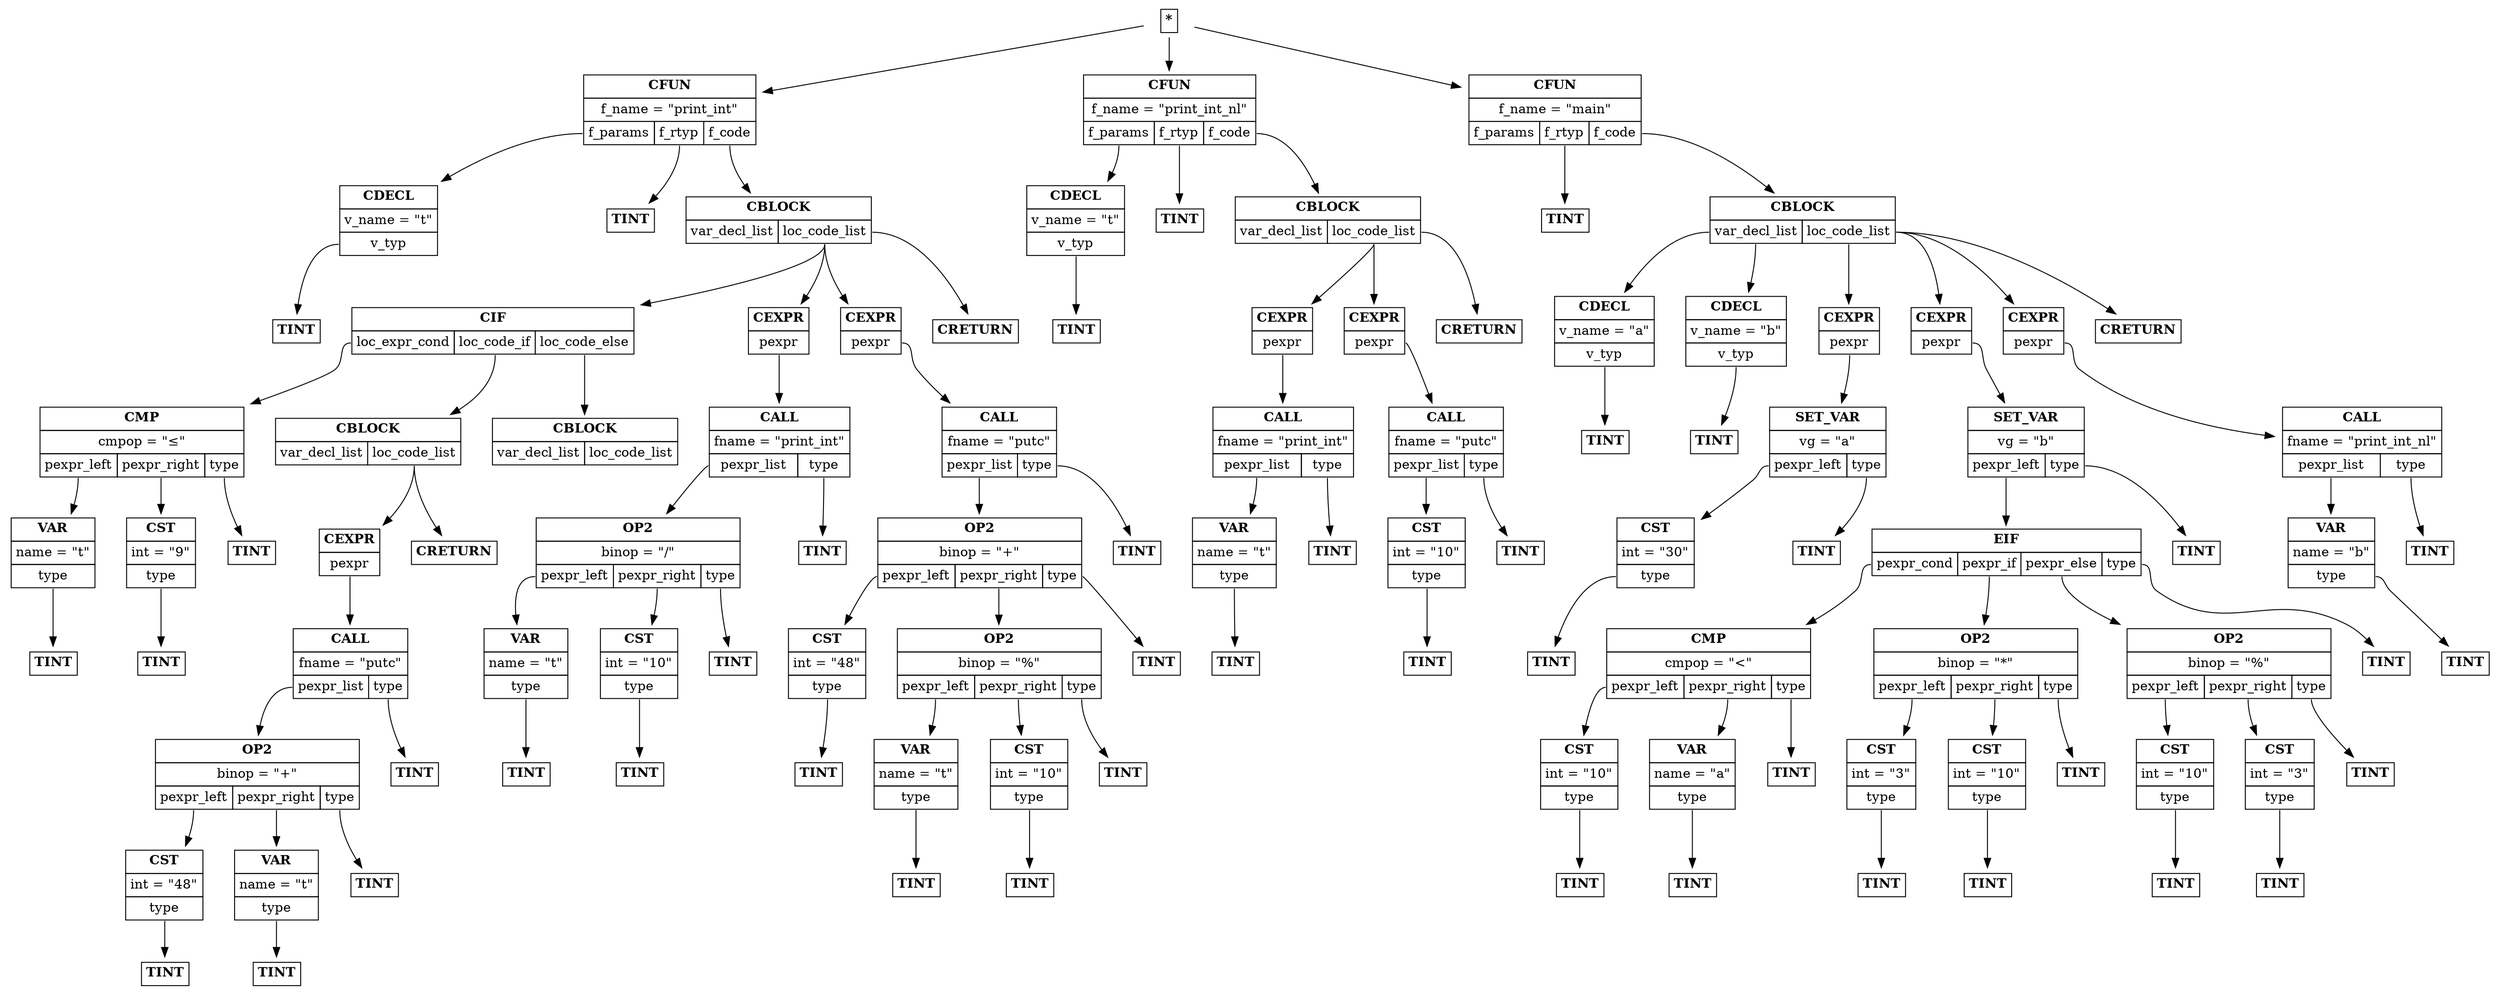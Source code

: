 digraph ast {
node [shape=plaintext];
root [label=<<table border='0' cellborder='1' cellspacing='0' cellpadding='4'><tr ><td colspan = '1'><b >*</b></td></tr></table>>]
CFUN_1 [label=<<table border='0' cellborder='1' cellspacing='0' cellpadding='4'><tr ><td colspan = '3'><b >CFUN</b></td></tr><tr ><td colspan = '3'>f_name = "print_int"</td></tr><tr ><td port='f_params'>f_params</td><td port='f_rtyp'>f_rtyp</td><td port='f_code'>f_code</td></tr></table>>]
root -> CFUN_1
CDECL_2 [label=<<table border='0' cellborder='1' cellspacing='0' cellpadding='4'><tr ><td colspan = '1'><b >CDECL</b></td></tr><tr ><td colspan = '1'>v_name = "t"</td></tr><tr ><td port='v_typ'>v_typ</td></tr></table>>]
CFUN_1:f_params -> CDECL_2
TINT_3 [label=<<table border='0' cellborder='1' cellspacing='0' cellpadding='4'><tr ><td colspan = '1'><b >TINT</b></td></tr></table>>]
CDECL_2:v_typ -> TINT_3
TINT_4 [label=<<table border='0' cellborder='1' cellspacing='0' cellpadding='4'><tr ><td colspan = '1'><b >TINT</b></td></tr></table>>]
CFUN_1:f_rtyp -> TINT_4
CBLOCK_5 [label=<<table border='0' cellborder='1' cellspacing='0' cellpadding='4'><tr ><td colspan = '2'><b >CBLOCK</b></td></tr><tr ><td port='var_decl_list'>var_decl_list</td><td port='loc_code_list'>loc_code_list</td></tr></table>>]
CFUN_1:f_code -> CBLOCK_5
CIF_6 [label=<<table border='0' cellborder='1' cellspacing='0' cellpadding='4'><tr ><td colspan = '3'><b >CIF</b></td></tr><tr ><td port='loc_expr_cond'>loc_expr_cond</td><td port='loc_code_if'>loc_code_if</td><td port='loc_code_else'>loc_code_else</td></tr></table>>]
CBLOCK_5:loc_code_list -> CIF_6
CMP_7 [label=<<table border='0' cellborder='1' cellspacing='0' cellpadding='4'><tr ><td colspan = '3'><b >CMP</b></td></tr><tr ><td colspan = '3'>cmpop = "&le;"</td></tr><tr ><td port='pexpr_left'>pexpr_left</td><td port='pexpr_right'>pexpr_right</td><td port='type'>type</td></tr></table>>]
CIF_6:loc_expr_cond -> CMP_7
VAR_8 [label=<<table border='0' cellborder='1' cellspacing='0' cellpadding='4'><tr ><td colspan = '1'><b >VAR</b></td></tr><tr ><td colspan = '1'>name = "t"</td></tr><tr ><td port='type'>type</td></tr></table>>]
CMP_7:pexpr_left -> VAR_8
TINT_9 [label=<<table border='0' cellborder='1' cellspacing='0' cellpadding='4'><tr ><td colspan = '1'><b >TINT</b></td></tr></table>>]
VAR_8:type -> TINT_9
CST_10 [label=<<table border='0' cellborder='1' cellspacing='0' cellpadding='4'><tr ><td colspan = '1'><b >CST</b></td></tr><tr ><td colspan = '1'>int = "9"</td></tr><tr ><td port='type'>type</td></tr></table>>]
CMP_7:pexpr_right -> CST_10
TINT_11 [label=<<table border='0' cellborder='1' cellspacing='0' cellpadding='4'><tr ><td colspan = '1'><b >TINT</b></td></tr></table>>]
CST_10:type -> TINT_11
TINT_12 [label=<<table border='0' cellborder='1' cellspacing='0' cellpadding='4'><tr ><td colspan = '1'><b >TINT</b></td></tr></table>>]
CMP_7:type -> TINT_12
CBLOCK_13 [label=<<table border='0' cellborder='1' cellspacing='0' cellpadding='4'><tr ><td colspan = '2'><b >CBLOCK</b></td></tr><tr ><td port='var_decl_list'>var_decl_list</td><td port='loc_code_list'>loc_code_list</td></tr></table>>]
CIF_6:loc_code_if -> CBLOCK_13
CEXPR_14 [label=<<table border='0' cellborder='1' cellspacing='0' cellpadding='4'><tr ><td colspan = '1'><b >CEXPR</b></td></tr><tr ><td port='pexpr'>pexpr</td></tr></table>>]
CBLOCK_13:loc_code_list -> CEXPR_14
CALL_15 [label=<<table border='0' cellborder='1' cellspacing='0' cellpadding='4'><tr ><td colspan = '2'><b >CALL</b></td></tr><tr ><td colspan = '2'>fname = "putc"</td></tr><tr ><td port='pexpr_list'>pexpr_list</td><td port='type'>type</td></tr></table>>]
CEXPR_14:pexpr -> CALL_15
OP2_16 [label=<<table border='0' cellborder='1' cellspacing='0' cellpadding='4'><tr ><td colspan = '3'><b >OP2</b></td></tr><tr ><td colspan = '3'>binop = "+"</td></tr><tr ><td port='pexpr_left'>pexpr_left</td><td port='pexpr_right'>pexpr_right</td><td port='type'>type</td></tr></table>>]
CALL_15:pexpr_list -> OP2_16
CST_17 [label=<<table border='0' cellborder='1' cellspacing='0' cellpadding='4'><tr ><td colspan = '1'><b >CST</b></td></tr><tr ><td colspan = '1'>int = "48"</td></tr><tr ><td port='type'>type</td></tr></table>>]
OP2_16:pexpr_left -> CST_17
TINT_18 [label=<<table border='0' cellborder='1' cellspacing='0' cellpadding='4'><tr ><td colspan = '1'><b >TINT</b></td></tr></table>>]
CST_17:type -> TINT_18
VAR_19 [label=<<table border='0' cellborder='1' cellspacing='0' cellpadding='4'><tr ><td colspan = '1'><b >VAR</b></td></tr><tr ><td colspan = '1'>name = "t"</td></tr><tr ><td port='type'>type</td></tr></table>>]
OP2_16:pexpr_right -> VAR_19
TINT_20 [label=<<table border='0' cellborder='1' cellspacing='0' cellpadding='4'><tr ><td colspan = '1'><b >TINT</b></td></tr></table>>]
VAR_19:type -> TINT_20
TINT_21 [label=<<table border='0' cellborder='1' cellspacing='0' cellpadding='4'><tr ><td colspan = '1'><b >TINT</b></td></tr></table>>]
OP2_16:type -> TINT_21
TINT_22 [label=<<table border='0' cellborder='1' cellspacing='0' cellpadding='4'><tr ><td colspan = '1'><b >TINT</b></td></tr></table>>]
CALL_15:type -> TINT_22
CRETURN_23 [label=<<table border='0' cellborder='1' cellspacing='0' cellpadding='4'><tr ><td colspan = '1'><b >CRETURN</b></td></tr></table>>]
CBLOCK_13:loc_code_list -> CRETURN_23
CBLOCK_24 [label=<<table border='0' cellborder='1' cellspacing='0' cellpadding='4'><tr ><td colspan = '2'><b >CBLOCK</b></td></tr><tr ><td port='var_decl_list'>var_decl_list</td><td port='loc_code_list'>loc_code_list</td></tr></table>>]
CIF_6:loc_code_else -> CBLOCK_24
CEXPR_25 [label=<<table border='0' cellborder='1' cellspacing='0' cellpadding='4'><tr ><td colspan = '1'><b >CEXPR</b></td></tr><tr ><td port='pexpr'>pexpr</td></tr></table>>]
CBLOCK_5:loc_code_list -> CEXPR_25
CALL_26 [label=<<table border='0' cellborder='1' cellspacing='0' cellpadding='4'><tr ><td colspan = '2'><b >CALL</b></td></tr><tr ><td colspan = '2'>fname = "print_int"</td></tr><tr ><td port='pexpr_list'>pexpr_list</td><td port='type'>type</td></tr></table>>]
CEXPR_25:pexpr -> CALL_26
OP2_27 [label=<<table border='0' cellborder='1' cellspacing='0' cellpadding='4'><tr ><td colspan = '3'><b >OP2</b></td></tr><tr ><td colspan = '3'>binop = "/"</td></tr><tr ><td port='pexpr_left'>pexpr_left</td><td port='pexpr_right'>pexpr_right</td><td port='type'>type</td></tr></table>>]
CALL_26:pexpr_list -> OP2_27
VAR_28 [label=<<table border='0' cellborder='1' cellspacing='0' cellpadding='4'><tr ><td colspan = '1'><b >VAR</b></td></tr><tr ><td colspan = '1'>name = "t"</td></tr><tr ><td port='type'>type</td></tr></table>>]
OP2_27:pexpr_left -> VAR_28
TINT_29 [label=<<table border='0' cellborder='1' cellspacing='0' cellpadding='4'><tr ><td colspan = '1'><b >TINT</b></td></tr></table>>]
VAR_28:type -> TINT_29
CST_30 [label=<<table border='0' cellborder='1' cellspacing='0' cellpadding='4'><tr ><td colspan = '1'><b >CST</b></td></tr><tr ><td colspan = '1'>int = "10"</td></tr><tr ><td port='type'>type</td></tr></table>>]
OP2_27:pexpr_right -> CST_30
TINT_31 [label=<<table border='0' cellborder='1' cellspacing='0' cellpadding='4'><tr ><td colspan = '1'><b >TINT</b></td></tr></table>>]
CST_30:type -> TINT_31
TINT_32 [label=<<table border='0' cellborder='1' cellspacing='0' cellpadding='4'><tr ><td colspan = '1'><b >TINT</b></td></tr></table>>]
OP2_27:type -> TINT_32
TINT_33 [label=<<table border='0' cellborder='1' cellspacing='0' cellpadding='4'><tr ><td colspan = '1'><b >TINT</b></td></tr></table>>]
CALL_26:type -> TINT_33
CEXPR_34 [label=<<table border='0' cellborder='1' cellspacing='0' cellpadding='4'><tr ><td colspan = '1'><b >CEXPR</b></td></tr><tr ><td port='pexpr'>pexpr</td></tr></table>>]
CBLOCK_5:loc_code_list -> CEXPR_34
CALL_35 [label=<<table border='0' cellborder='1' cellspacing='0' cellpadding='4'><tr ><td colspan = '2'><b >CALL</b></td></tr><tr ><td colspan = '2'>fname = "putc"</td></tr><tr ><td port='pexpr_list'>pexpr_list</td><td port='type'>type</td></tr></table>>]
CEXPR_34:pexpr -> CALL_35
OP2_36 [label=<<table border='0' cellborder='1' cellspacing='0' cellpadding='4'><tr ><td colspan = '3'><b >OP2</b></td></tr><tr ><td colspan = '3'>binop = "+"</td></tr><tr ><td port='pexpr_left'>pexpr_left</td><td port='pexpr_right'>pexpr_right</td><td port='type'>type</td></tr></table>>]
CALL_35:pexpr_list -> OP2_36
CST_37 [label=<<table border='0' cellborder='1' cellspacing='0' cellpadding='4'><tr ><td colspan = '1'><b >CST</b></td></tr><tr ><td colspan = '1'>int = "48"</td></tr><tr ><td port='type'>type</td></tr></table>>]
OP2_36:pexpr_left -> CST_37
TINT_38 [label=<<table border='0' cellborder='1' cellspacing='0' cellpadding='4'><tr ><td colspan = '1'><b >TINT</b></td></tr></table>>]
CST_37:type -> TINT_38
OP2_39 [label=<<table border='0' cellborder='1' cellspacing='0' cellpadding='4'><tr ><td colspan = '3'><b >OP2</b></td></tr><tr ><td colspan = '3'>binop = "%"</td></tr><tr ><td port='pexpr_left'>pexpr_left</td><td port='pexpr_right'>pexpr_right</td><td port='type'>type</td></tr></table>>]
OP2_36:pexpr_right -> OP2_39
VAR_40 [label=<<table border='0' cellborder='1' cellspacing='0' cellpadding='4'><tr ><td colspan = '1'><b >VAR</b></td></tr><tr ><td colspan = '1'>name = "t"</td></tr><tr ><td port='type'>type</td></tr></table>>]
OP2_39:pexpr_left -> VAR_40
TINT_41 [label=<<table border='0' cellborder='1' cellspacing='0' cellpadding='4'><tr ><td colspan = '1'><b >TINT</b></td></tr></table>>]
VAR_40:type -> TINT_41
CST_42 [label=<<table border='0' cellborder='1' cellspacing='0' cellpadding='4'><tr ><td colspan = '1'><b >CST</b></td></tr><tr ><td colspan = '1'>int = "10"</td></tr><tr ><td port='type'>type</td></tr></table>>]
OP2_39:pexpr_right -> CST_42
TINT_43 [label=<<table border='0' cellborder='1' cellspacing='0' cellpadding='4'><tr ><td colspan = '1'><b >TINT</b></td></tr></table>>]
CST_42:type -> TINT_43
TINT_44 [label=<<table border='0' cellborder='1' cellspacing='0' cellpadding='4'><tr ><td colspan = '1'><b >TINT</b></td></tr></table>>]
OP2_39:type -> TINT_44
TINT_45 [label=<<table border='0' cellborder='1' cellspacing='0' cellpadding='4'><tr ><td colspan = '1'><b >TINT</b></td></tr></table>>]
OP2_36:type -> TINT_45
TINT_46 [label=<<table border='0' cellborder='1' cellspacing='0' cellpadding='4'><tr ><td colspan = '1'><b >TINT</b></td></tr></table>>]
CALL_35:type -> TINT_46
CRETURN_47 [label=<<table border='0' cellborder='1' cellspacing='0' cellpadding='4'><tr ><td colspan = '1'><b >CRETURN</b></td></tr></table>>]
CBLOCK_5:loc_code_list -> CRETURN_47
CFUN_48 [label=<<table border='0' cellborder='1' cellspacing='0' cellpadding='4'><tr ><td colspan = '3'><b >CFUN</b></td></tr><tr ><td colspan = '3'>f_name = "print_int_nl"</td></tr><tr ><td port='f_params'>f_params</td><td port='f_rtyp'>f_rtyp</td><td port='f_code'>f_code</td></tr></table>>]
root -> CFUN_48
CDECL_49 [label=<<table border='0' cellborder='1' cellspacing='0' cellpadding='4'><tr ><td colspan = '1'><b >CDECL</b></td></tr><tr ><td colspan = '1'>v_name = "t"</td></tr><tr ><td port='v_typ'>v_typ</td></tr></table>>]
CFUN_48:f_params -> CDECL_49
TINT_50 [label=<<table border='0' cellborder='1' cellspacing='0' cellpadding='4'><tr ><td colspan = '1'><b >TINT</b></td></tr></table>>]
CDECL_49:v_typ -> TINT_50
TINT_51 [label=<<table border='0' cellborder='1' cellspacing='0' cellpadding='4'><tr ><td colspan = '1'><b >TINT</b></td></tr></table>>]
CFUN_48:f_rtyp -> TINT_51
CBLOCK_52 [label=<<table border='0' cellborder='1' cellspacing='0' cellpadding='4'><tr ><td colspan = '2'><b >CBLOCK</b></td></tr><tr ><td port='var_decl_list'>var_decl_list</td><td port='loc_code_list'>loc_code_list</td></tr></table>>]
CFUN_48:f_code -> CBLOCK_52
CEXPR_53 [label=<<table border='0' cellborder='1' cellspacing='0' cellpadding='4'><tr ><td colspan = '1'><b >CEXPR</b></td></tr><tr ><td port='pexpr'>pexpr</td></tr></table>>]
CBLOCK_52:loc_code_list -> CEXPR_53
CALL_54 [label=<<table border='0' cellborder='1' cellspacing='0' cellpadding='4'><tr ><td colspan = '2'><b >CALL</b></td></tr><tr ><td colspan = '2'>fname = "print_int"</td></tr><tr ><td port='pexpr_list'>pexpr_list</td><td port='type'>type</td></tr></table>>]
CEXPR_53:pexpr -> CALL_54
VAR_55 [label=<<table border='0' cellborder='1' cellspacing='0' cellpadding='4'><tr ><td colspan = '1'><b >VAR</b></td></tr><tr ><td colspan = '1'>name = "t"</td></tr><tr ><td port='type'>type</td></tr></table>>]
CALL_54:pexpr_list -> VAR_55
TINT_56 [label=<<table border='0' cellborder='1' cellspacing='0' cellpadding='4'><tr ><td colspan = '1'><b >TINT</b></td></tr></table>>]
VAR_55:type -> TINT_56
TINT_57 [label=<<table border='0' cellborder='1' cellspacing='0' cellpadding='4'><tr ><td colspan = '1'><b >TINT</b></td></tr></table>>]
CALL_54:type -> TINT_57
CEXPR_58 [label=<<table border='0' cellborder='1' cellspacing='0' cellpadding='4'><tr ><td colspan = '1'><b >CEXPR</b></td></tr><tr ><td port='pexpr'>pexpr</td></tr></table>>]
CBLOCK_52:loc_code_list -> CEXPR_58
CALL_59 [label=<<table border='0' cellborder='1' cellspacing='0' cellpadding='4'><tr ><td colspan = '2'><b >CALL</b></td></tr><tr ><td colspan = '2'>fname = "putc"</td></tr><tr ><td port='pexpr_list'>pexpr_list</td><td port='type'>type</td></tr></table>>]
CEXPR_58:pexpr -> CALL_59
CST_60 [label=<<table border='0' cellborder='1' cellspacing='0' cellpadding='4'><tr ><td colspan = '1'><b >CST</b></td></tr><tr ><td colspan = '1'>int = "10"</td></tr><tr ><td port='type'>type</td></tr></table>>]
CALL_59:pexpr_list -> CST_60
TINT_61 [label=<<table border='0' cellborder='1' cellspacing='0' cellpadding='4'><tr ><td colspan = '1'><b >TINT</b></td></tr></table>>]
CST_60:type -> TINT_61
TINT_62 [label=<<table border='0' cellborder='1' cellspacing='0' cellpadding='4'><tr ><td colspan = '1'><b >TINT</b></td></tr></table>>]
CALL_59:type -> TINT_62
CRETURN_63 [label=<<table border='0' cellborder='1' cellspacing='0' cellpadding='4'><tr ><td colspan = '1'><b >CRETURN</b></td></tr></table>>]
CBLOCK_52:loc_code_list -> CRETURN_63
CFUN_64 [label=<<table border='0' cellborder='1' cellspacing='0' cellpadding='4'><tr ><td colspan = '3'><b >CFUN</b></td></tr><tr ><td colspan = '3'>f_name = "main"</td></tr><tr ><td port='f_params'>f_params</td><td port='f_rtyp'>f_rtyp</td><td port='f_code'>f_code</td></tr></table>>]
root -> CFUN_64
TINT_65 [label=<<table border='0' cellborder='1' cellspacing='0' cellpadding='4'><tr ><td colspan = '1'><b >TINT</b></td></tr></table>>]
CFUN_64:f_rtyp -> TINT_65
CBLOCK_66 [label=<<table border='0' cellborder='1' cellspacing='0' cellpadding='4'><tr ><td colspan = '2'><b >CBLOCK</b></td></tr><tr ><td port='var_decl_list'>var_decl_list</td><td port='loc_code_list'>loc_code_list</td></tr></table>>]
CFUN_64:f_code -> CBLOCK_66
CDECL_67 [label=<<table border='0' cellborder='1' cellspacing='0' cellpadding='4'><tr ><td colspan = '1'><b >CDECL</b></td></tr><tr ><td colspan = '1'>v_name = "a"</td></tr><tr ><td port='v_typ'>v_typ</td></tr></table>>]
CBLOCK_66:var_decl_list -> CDECL_67
TINT_68 [label=<<table border='0' cellborder='1' cellspacing='0' cellpadding='4'><tr ><td colspan = '1'><b >TINT</b></td></tr></table>>]
CDECL_67:v_typ -> TINT_68
CDECL_69 [label=<<table border='0' cellborder='1' cellspacing='0' cellpadding='4'><tr ><td colspan = '1'><b >CDECL</b></td></tr><tr ><td colspan = '1'>v_name = "b"</td></tr><tr ><td port='v_typ'>v_typ</td></tr></table>>]
CBLOCK_66:var_decl_list -> CDECL_69
TINT_70 [label=<<table border='0' cellborder='1' cellspacing='0' cellpadding='4'><tr ><td colspan = '1'><b >TINT</b></td></tr></table>>]
CDECL_69:v_typ -> TINT_70
CEXPR_71 [label=<<table border='0' cellborder='1' cellspacing='0' cellpadding='4'><tr ><td colspan = '1'><b >CEXPR</b></td></tr><tr ><td port='pexpr'>pexpr</td></tr></table>>]
CBLOCK_66:loc_code_list -> CEXPR_71
SET_VAR_72 [label=<<table border='0' cellborder='1' cellspacing='0' cellpadding='4'><tr ><td colspan = '2'><b >SET_VAR</b></td></tr><tr ><td colspan = '2'>vg = "a"</td></tr><tr ><td port='pexpr_left'>pexpr_left</td><td port='type'>type</td></tr></table>>]
CEXPR_71:pexpr -> SET_VAR_72
CST_73 [label=<<table border='0' cellborder='1' cellspacing='0' cellpadding='4'><tr ><td colspan = '1'><b >CST</b></td></tr><tr ><td colspan = '1'>int = "30"</td></tr><tr ><td port='type'>type</td></tr></table>>]
SET_VAR_72:pexpr_left -> CST_73
TINT_74 [label=<<table border='0' cellborder='1' cellspacing='0' cellpadding='4'><tr ><td colspan = '1'><b >TINT</b></td></tr></table>>]
CST_73:type -> TINT_74
TINT_75 [label=<<table border='0' cellborder='1' cellspacing='0' cellpadding='4'><tr ><td colspan = '1'><b >TINT</b></td></tr></table>>]
SET_VAR_72:type -> TINT_75
CEXPR_76 [label=<<table border='0' cellborder='1' cellspacing='0' cellpadding='4'><tr ><td colspan = '1'><b >CEXPR</b></td></tr><tr ><td port='pexpr'>pexpr</td></tr></table>>]
CBLOCK_66:loc_code_list -> CEXPR_76
SET_VAR_77 [label=<<table border='0' cellborder='1' cellspacing='0' cellpadding='4'><tr ><td colspan = '2'><b >SET_VAR</b></td></tr><tr ><td colspan = '2'>vg = "b"</td></tr><tr ><td port='pexpr_left'>pexpr_left</td><td port='type'>type</td></tr></table>>]
CEXPR_76:pexpr -> SET_VAR_77
EIF_78 [label=<<table border='0' cellborder='1' cellspacing='0' cellpadding='4'><tr ><td colspan = '4'><b >EIF</b></td></tr><tr ><td port='pexpr_cond'>pexpr_cond</td><td port='pexpr_if'>pexpr_if</td><td port='pexpr_else'>pexpr_else</td><td port='type'>type</td></tr></table>>]
SET_VAR_77:pexpr_left -> EIF_78
CMP_79 [label=<<table border='0' cellborder='1' cellspacing='0' cellpadding='4'><tr ><td colspan = '3'><b >CMP</b></td></tr><tr ><td colspan = '3'>cmpop = "&lt;"</td></tr><tr ><td port='pexpr_left'>pexpr_left</td><td port='pexpr_right'>pexpr_right</td><td port='type'>type</td></tr></table>>]
EIF_78:pexpr_cond -> CMP_79
CST_80 [label=<<table border='0' cellborder='1' cellspacing='0' cellpadding='4'><tr ><td colspan = '1'><b >CST</b></td></tr><tr ><td colspan = '1'>int = "10"</td></tr><tr ><td port='type'>type</td></tr></table>>]
CMP_79:pexpr_left -> CST_80
TINT_81 [label=<<table border='0' cellborder='1' cellspacing='0' cellpadding='4'><tr ><td colspan = '1'><b >TINT</b></td></tr></table>>]
CST_80:type -> TINT_81
VAR_82 [label=<<table border='0' cellborder='1' cellspacing='0' cellpadding='4'><tr ><td colspan = '1'><b >VAR</b></td></tr><tr ><td colspan = '1'>name = "a"</td></tr><tr ><td port='type'>type</td></tr></table>>]
CMP_79:pexpr_right -> VAR_82
TINT_83 [label=<<table border='0' cellborder='1' cellspacing='0' cellpadding='4'><tr ><td colspan = '1'><b >TINT</b></td></tr></table>>]
VAR_82:type -> TINT_83
TINT_84 [label=<<table border='0' cellborder='1' cellspacing='0' cellpadding='4'><tr ><td colspan = '1'><b >TINT</b></td></tr></table>>]
CMP_79:type -> TINT_84
OP2_85 [label=<<table border='0' cellborder='1' cellspacing='0' cellpadding='4'><tr ><td colspan = '3'><b >OP2</b></td></tr><tr ><td colspan = '3'>binop = "*"</td></tr><tr ><td port='pexpr_left'>pexpr_left</td><td port='pexpr_right'>pexpr_right</td><td port='type'>type</td></tr></table>>]
EIF_78:pexpr_if -> OP2_85
CST_86 [label=<<table border='0' cellborder='1' cellspacing='0' cellpadding='4'><tr ><td colspan = '1'><b >CST</b></td></tr><tr ><td colspan = '1'>int = "3"</td></tr><tr ><td port='type'>type</td></tr></table>>]
OP2_85:pexpr_left -> CST_86
TINT_87 [label=<<table border='0' cellborder='1' cellspacing='0' cellpadding='4'><tr ><td colspan = '1'><b >TINT</b></td></tr></table>>]
CST_86:type -> TINT_87
CST_88 [label=<<table border='0' cellborder='1' cellspacing='0' cellpadding='4'><tr ><td colspan = '1'><b >CST</b></td></tr><tr ><td colspan = '1'>int = "10"</td></tr><tr ><td port='type'>type</td></tr></table>>]
OP2_85:pexpr_right -> CST_88
TINT_89 [label=<<table border='0' cellborder='1' cellspacing='0' cellpadding='4'><tr ><td colspan = '1'><b >TINT</b></td></tr></table>>]
CST_88:type -> TINT_89
TINT_90 [label=<<table border='0' cellborder='1' cellspacing='0' cellpadding='4'><tr ><td colspan = '1'><b >TINT</b></td></tr></table>>]
OP2_85:type -> TINT_90
OP2_91 [label=<<table border='0' cellborder='1' cellspacing='0' cellpadding='4'><tr ><td colspan = '3'><b >OP2</b></td></tr><tr ><td colspan = '3'>binop = "%"</td></tr><tr ><td port='pexpr_left'>pexpr_left</td><td port='pexpr_right'>pexpr_right</td><td port='type'>type</td></tr></table>>]
EIF_78:pexpr_else -> OP2_91
CST_92 [label=<<table border='0' cellborder='1' cellspacing='0' cellpadding='4'><tr ><td colspan = '1'><b >CST</b></td></tr><tr ><td colspan = '1'>int = "10"</td></tr><tr ><td port='type'>type</td></tr></table>>]
OP2_91:pexpr_left -> CST_92
TINT_93 [label=<<table border='0' cellborder='1' cellspacing='0' cellpadding='4'><tr ><td colspan = '1'><b >TINT</b></td></tr></table>>]
CST_92:type -> TINT_93
CST_94 [label=<<table border='0' cellborder='1' cellspacing='0' cellpadding='4'><tr ><td colspan = '1'><b >CST</b></td></tr><tr ><td colspan = '1'>int = "3"</td></tr><tr ><td port='type'>type</td></tr></table>>]
OP2_91:pexpr_right -> CST_94
TINT_95 [label=<<table border='0' cellborder='1' cellspacing='0' cellpadding='4'><tr ><td colspan = '1'><b >TINT</b></td></tr></table>>]
CST_94:type -> TINT_95
TINT_96 [label=<<table border='0' cellborder='1' cellspacing='0' cellpadding='4'><tr ><td colspan = '1'><b >TINT</b></td></tr></table>>]
OP2_91:type -> TINT_96
TINT_97 [label=<<table border='0' cellborder='1' cellspacing='0' cellpadding='4'><tr ><td colspan = '1'><b >TINT</b></td></tr></table>>]
EIF_78:type -> TINT_97
TINT_98 [label=<<table border='0' cellborder='1' cellspacing='0' cellpadding='4'><tr ><td colspan = '1'><b >TINT</b></td></tr></table>>]
SET_VAR_77:type -> TINT_98
CEXPR_99 [label=<<table border='0' cellborder='1' cellspacing='0' cellpadding='4'><tr ><td colspan = '1'><b >CEXPR</b></td></tr><tr ><td port='pexpr'>pexpr</td></tr></table>>]
CBLOCK_66:loc_code_list -> CEXPR_99
CALL_100 [label=<<table border='0' cellborder='1' cellspacing='0' cellpadding='4'><tr ><td colspan = '2'><b >CALL</b></td></tr><tr ><td colspan = '2'>fname = "print_int_nl"</td></tr><tr ><td port='pexpr_list'>pexpr_list</td><td port='type'>type</td></tr></table>>]
CEXPR_99:pexpr -> CALL_100
VAR_101 [label=<<table border='0' cellborder='1' cellspacing='0' cellpadding='4'><tr ><td colspan = '1'><b >VAR</b></td></tr><tr ><td colspan = '1'>name = "b"</td></tr><tr ><td port='type'>type</td></tr></table>>]
CALL_100:pexpr_list -> VAR_101
TINT_102 [label=<<table border='0' cellborder='1' cellspacing='0' cellpadding='4'><tr ><td colspan = '1'><b >TINT</b></td></tr></table>>]
VAR_101:type -> TINT_102
TINT_103 [label=<<table border='0' cellborder='1' cellspacing='0' cellpadding='4'><tr ><td colspan = '1'><b >TINT</b></td></tr></table>>]
CALL_100:type -> TINT_103
CRETURN_104 [label=<<table border='0' cellborder='1' cellspacing='0' cellpadding='4'><tr ><td colspan = '1'><b >CRETURN</b></td></tr></table>>]
CBLOCK_66:loc_code_list -> CRETURN_104
}